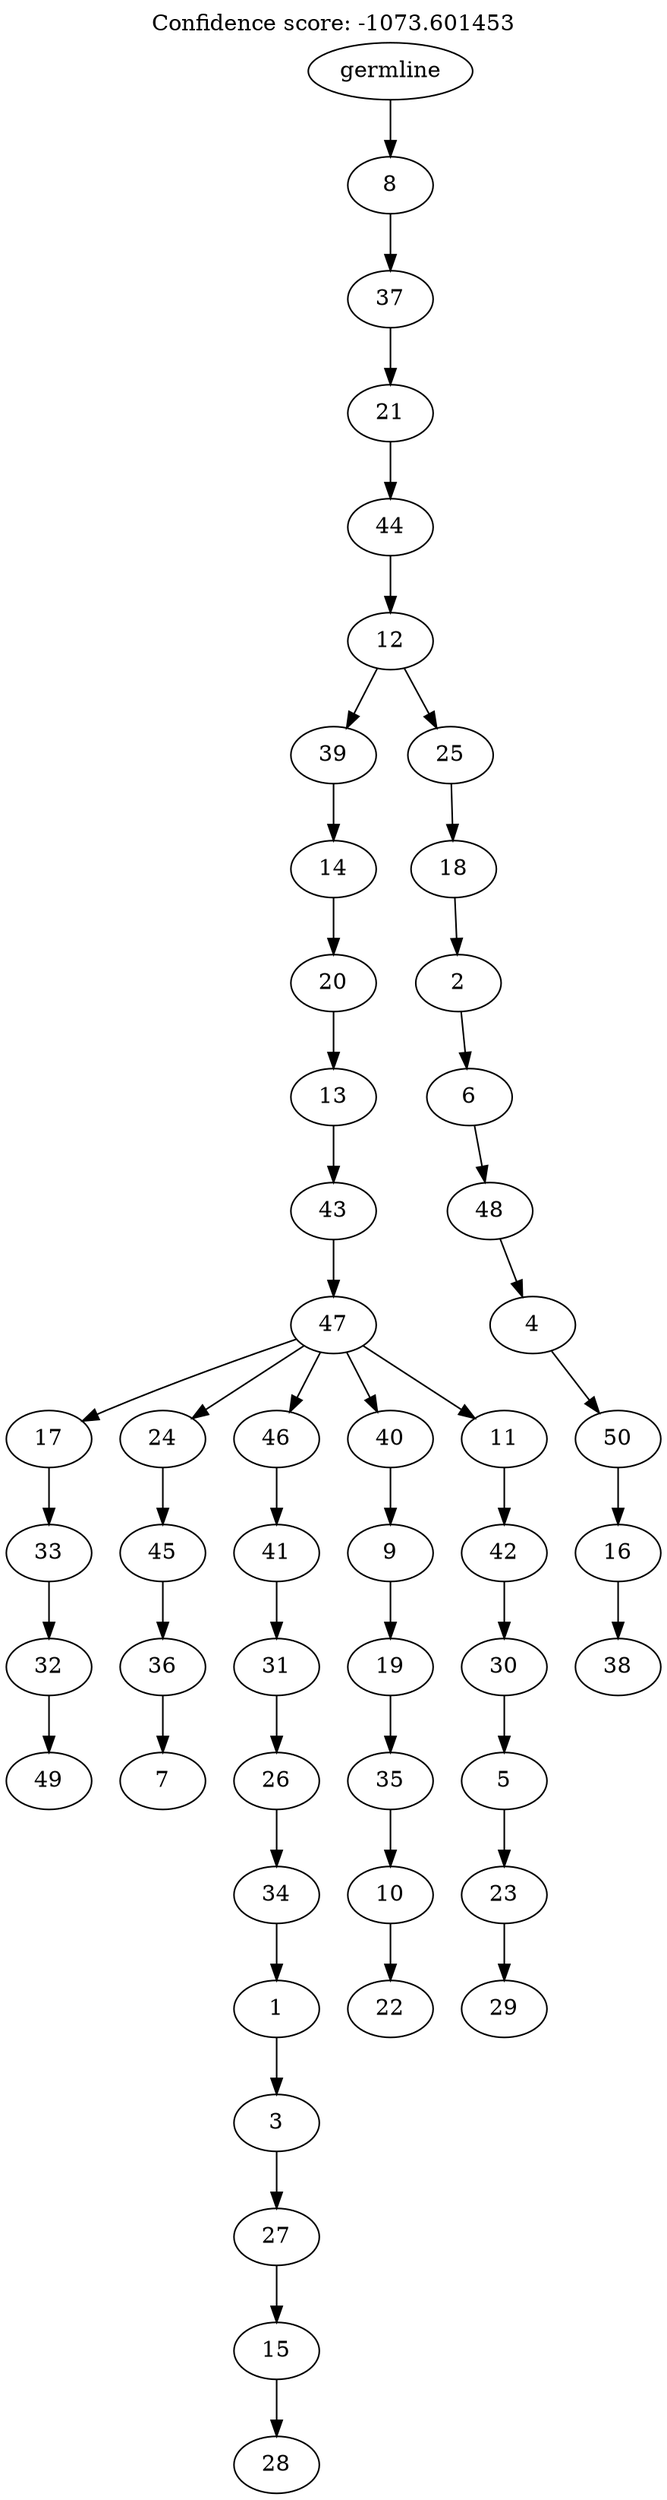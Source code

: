 digraph g {
	"49" -> "50";
	"50" [label="49"];
	"48" -> "49";
	"49" [label="32"];
	"47" -> "48";
	"48" [label="33"];
	"45" -> "46";
	"46" [label="7"];
	"44" -> "45";
	"45" [label="36"];
	"43" -> "44";
	"44" [label="45"];
	"41" -> "42";
	"42" [label="28"];
	"40" -> "41";
	"41" [label="15"];
	"39" -> "40";
	"40" [label="27"];
	"38" -> "39";
	"39" [label="3"];
	"37" -> "38";
	"38" [label="1"];
	"36" -> "37";
	"37" [label="34"];
	"35" -> "36";
	"36" [label="26"];
	"34" -> "35";
	"35" [label="31"];
	"33" -> "34";
	"34" [label="41"];
	"31" -> "32";
	"32" [label="22"];
	"30" -> "31";
	"31" [label="10"];
	"29" -> "30";
	"30" [label="35"];
	"28" -> "29";
	"29" [label="19"];
	"27" -> "28";
	"28" [label="9"];
	"25" -> "26";
	"26" [label="29"];
	"24" -> "25";
	"25" [label="23"];
	"23" -> "24";
	"24" [label="5"];
	"22" -> "23";
	"23" [label="30"];
	"21" -> "22";
	"22" [label="42"];
	"20" -> "21";
	"21" [label="11"];
	"20" -> "27";
	"27" [label="40"];
	"20" -> "33";
	"33" [label="46"];
	"20" -> "43";
	"43" [label="24"];
	"20" -> "47";
	"47" [label="17"];
	"19" -> "20";
	"20" [label="47"];
	"18" -> "19";
	"19" [label="43"];
	"17" -> "18";
	"18" [label="13"];
	"16" -> "17";
	"17" [label="20"];
	"15" -> "16";
	"16" [label="14"];
	"13" -> "14";
	"14" [label="38"];
	"12" -> "13";
	"13" [label="16"];
	"11" -> "12";
	"12" [label="50"];
	"10" -> "11";
	"11" [label="4"];
	"9" -> "10";
	"10" [label="48"];
	"8" -> "9";
	"9" [label="6"];
	"7" -> "8";
	"8" [label="2"];
	"6" -> "7";
	"7" [label="18"];
	"5" -> "6";
	"6" [label="25"];
	"5" -> "15";
	"15" [label="39"];
	"4" -> "5";
	"5" [label="12"];
	"3" -> "4";
	"4" [label="44"];
	"2" -> "3";
	"3" [label="21"];
	"1" -> "2";
	"2" [label="37"];
	"0" -> "1";
	"1" [label="8"];
	"0" [label="germline"];
	labelloc="t";
	label="Confidence score: -1073.601453";
}
